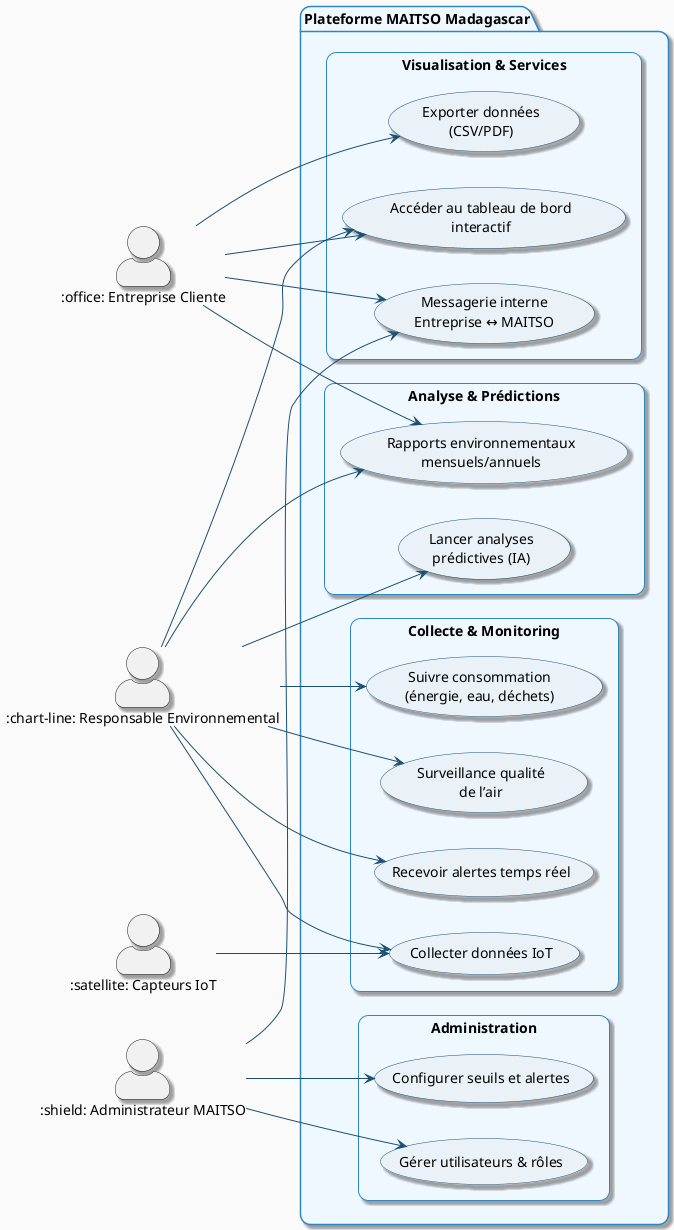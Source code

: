 @startuml UseCases_MAITSO_Entreprise
' ==== Style général ====
skinparam backgroundColor #FAFAFA
skinparam actorStyle awesome
skinparam shadowing true
skinparam roundcorner 20
skinparam handwritten false
skinparam package {
  BackgroundColor #F0F8FF
  BorderColor #2E86C1
}
skinparam usecase {
  BackgroundColor #EAF2F8
  BorderColor #1B4F72
  ArrowColor #1B4F72
}

left to right direction

' ==== Acteurs principaux ====
actor ":office: Entreprise Cliente" as Entreprise
actor ":chart-line: Responsable Environnemental" as RespEnv
actor ":shield: Administrateur MAITSO" as Admin
actor ":satellite: Capteurs IoT" as Capteur

' ==== Système ====
package "Plateforme MAITSO Madagascar" {

  rectangle "Collecte & Monitoring" {
    usecase "Collecter données IoT" as UC_Collect
    usecase "Suivre consommation\n(énergie, eau, déchets)" as UC_Follow
    usecase "Surveillance qualité\nde l’air" as UC_Air
    usecase "Recevoir alertes temps réel" as UC_Alert
  }

  rectangle "Analyse & Prédictions" {
    usecase "Lancer analyses\nprédictives (IA)" as UC_IA
    usecase "Rapports environnementaux\nmensuels/annuels" as UC_Report
  }

  rectangle "Visualisation & Services" {
    usecase "Accéder au tableau de bord\ninteractif" as UC_Dashboard
    usecase "Exporter données\n(CSV/PDF)" as UC_Export
    usecase "Messagerie interne\nEntreprise ↔ MAITSO" as UC_Msg
  }

  rectangle "Administration" {
    usecase "Gérer utilisateurs & rôles" as UC_Admin
    usecase "Configurer seuils et alertes" as UC_Config
  }
}

' ==== Associations ====
Capteur --> UC_Collect

Entreprise --> UC_Dashboard
Entreprise --> UC_Export
Entreprise --> UC_Report
Entreprise --> UC_Msg

RespEnv --> UC_Collect
RespEnv --> UC_Follow
RespEnv --> UC_Air
RespEnv --> UC_Alert
RespEnv --> UC_IA
RespEnv --> UC_Report
RespEnv --> UC_Dashboard

Admin --> UC_Admin
Admin --> UC_Config
Admin --> UC_Msg

@enduml
